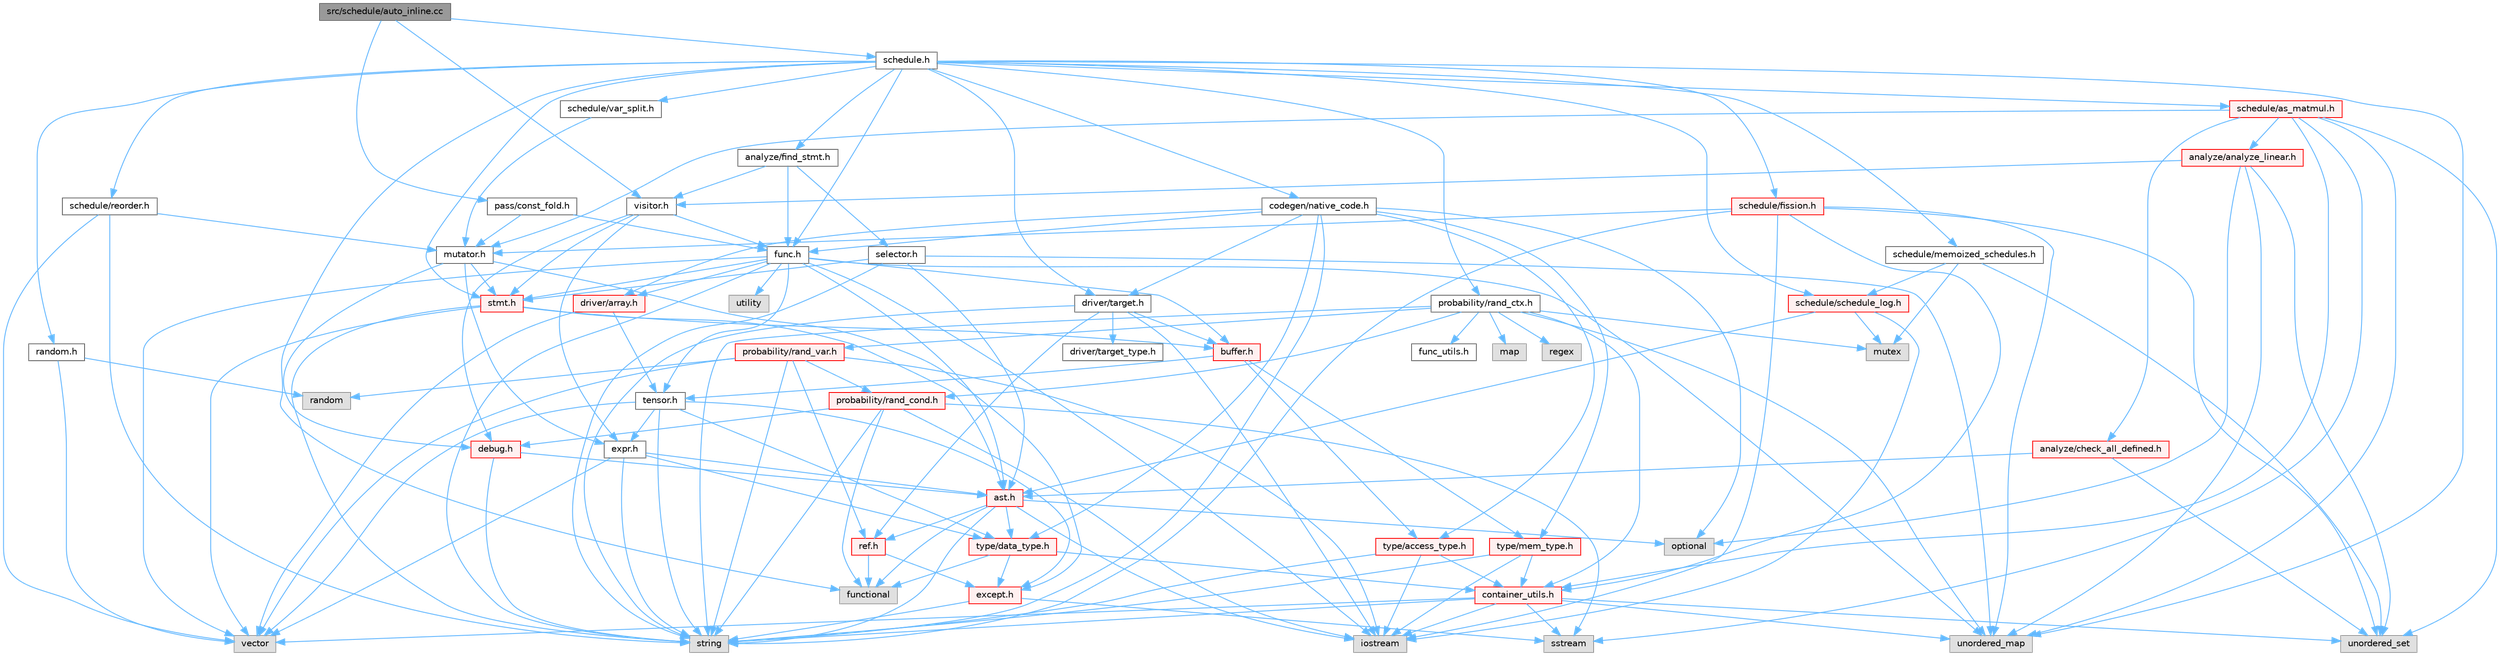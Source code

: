 digraph "src/schedule/auto_inline.cc"
{
 // LATEX_PDF_SIZE
  bgcolor="transparent";
  edge [fontname=Helvetica,fontsize=10,labelfontname=Helvetica,labelfontsize=10];
  node [fontname=Helvetica,fontsize=10,shape=box,height=0.2,width=0.4];
  Node1 [label="src/schedule/auto_inline.cc",height=0.2,width=0.4,color="gray40", fillcolor="grey60", style="filled", fontcolor="black",tooltip=" "];
  Node1 -> Node2 [color="steelblue1",style="solid"];
  Node2 [label="pass/const_fold.h",height=0.2,width=0.4,color="grey40", fillcolor="white", style="filled",URL="$const__fold_8h.html",tooltip=" "];
  Node2 -> Node3 [color="steelblue1",style="solid"];
  Node3 [label="func.h",height=0.2,width=0.4,color="grey40", fillcolor="white", style="filled",URL="$func_8h.html",tooltip=" "];
  Node3 -> Node4 [color="steelblue1",style="solid"];
  Node4 [label="iostream",height=0.2,width=0.4,color="grey60", fillcolor="#E0E0E0", style="filled",tooltip=" "];
  Node3 -> Node5 [color="steelblue1",style="solid"];
  Node5 [label="string",height=0.2,width=0.4,color="grey60", fillcolor="#E0E0E0", style="filled",tooltip=" "];
  Node3 -> Node6 [color="steelblue1",style="solid"];
  Node6 [label="unordered_map",height=0.2,width=0.4,color="grey60", fillcolor="#E0E0E0", style="filled",tooltip=" "];
  Node3 -> Node7 [color="steelblue1",style="solid"];
  Node7 [label="utility",height=0.2,width=0.4,color="grey60", fillcolor="#E0E0E0", style="filled",tooltip=" "];
  Node3 -> Node8 [color="steelblue1",style="solid"];
  Node8 [label="vector",height=0.2,width=0.4,color="grey60", fillcolor="#E0E0E0", style="filled",tooltip=" "];
  Node3 -> Node9 [color="steelblue1",style="solid"];
  Node9 [label="ast.h",height=0.2,width=0.4,color="red", fillcolor="#FFF0F0", style="filled",URL="$ast_8h.html",tooltip=" "];
  Node9 -> Node11 [color="steelblue1",style="solid"];
  Node11 [label="functional",height=0.2,width=0.4,color="grey60", fillcolor="#E0E0E0", style="filled",tooltip=" "];
  Node9 -> Node4 [color="steelblue1",style="solid"];
  Node9 -> Node12 [color="steelblue1",style="solid"];
  Node12 [label="optional",height=0.2,width=0.4,color="grey60", fillcolor="#E0E0E0", style="filled",tooltip=" "];
  Node9 -> Node5 [color="steelblue1",style="solid"];
  Node9 -> Node19 [color="steelblue1",style="solid"];
  Node19 [label="ref.h",height=0.2,width=0.4,color="red", fillcolor="#FFF0F0", style="filled",URL="$ref_8h.html",tooltip=" "];
  Node19 -> Node11 [color="steelblue1",style="solid"];
  Node19 -> Node25 [color="steelblue1",style="solid"];
  Node25 [label="except.h",height=0.2,width=0.4,color="red", fillcolor="#FFF0F0", style="filled",URL="$except_8h.html",tooltip=" "];
  Node25 -> Node26 [color="steelblue1",style="solid"];
  Node26 [label="sstream",height=0.2,width=0.4,color="grey60", fillcolor="#E0E0E0", style="filled",tooltip=" "];
  Node25 -> Node5 [color="steelblue1",style="solid"];
  Node9 -> Node30 [color="steelblue1",style="solid"];
  Node30 [label="type/data_type.h",height=0.2,width=0.4,color="red", fillcolor="#FFF0F0", style="filled",URL="$data__type_8h.html",tooltip=" "];
  Node30 -> Node11 [color="steelblue1",style="solid"];
  Node30 -> Node32 [color="steelblue1",style="solid"];
  Node32 [label="container_utils.h",height=0.2,width=0.4,color="red", fillcolor="#FFF0F0", style="filled",URL="$container__utils_8h.html",tooltip=" "];
  Node32 -> Node4 [color="steelblue1",style="solid"];
  Node32 -> Node26 [color="steelblue1",style="solid"];
  Node32 -> Node5 [color="steelblue1",style="solid"];
  Node32 -> Node6 [color="steelblue1",style="solid"];
  Node32 -> Node17 [color="steelblue1",style="solid"];
  Node17 [label="unordered_set",height=0.2,width=0.4,color="grey60", fillcolor="#E0E0E0", style="filled",tooltip=" "];
  Node32 -> Node8 [color="steelblue1",style="solid"];
  Node30 -> Node25 [color="steelblue1",style="solid"];
  Node3 -> Node39 [color="steelblue1",style="solid"];
  Node39 [label="buffer.h",height=0.2,width=0.4,color="red", fillcolor="#FFF0F0", style="filled",URL="$buffer_8h.html",tooltip=" "];
  Node39 -> Node40 [color="steelblue1",style="solid"];
  Node40 [label="tensor.h",height=0.2,width=0.4,color="grey40", fillcolor="white", style="filled",URL="$tensor_8h.html",tooltip=" "];
  Node40 -> Node5 [color="steelblue1",style="solid"];
  Node40 -> Node8 [color="steelblue1",style="solid"];
  Node40 -> Node25 [color="steelblue1",style="solid"];
  Node40 -> Node41 [color="steelblue1",style="solid"];
  Node41 [label="expr.h",height=0.2,width=0.4,color="grey40", fillcolor="white", style="filled",URL="$expr_8h.html",tooltip=" "];
  Node41 -> Node5 [color="steelblue1",style="solid"];
  Node41 -> Node8 [color="steelblue1",style="solid"];
  Node41 -> Node9 [color="steelblue1",style="solid"];
  Node41 -> Node30 [color="steelblue1",style="solid"];
  Node40 -> Node30 [color="steelblue1",style="solid"];
  Node39 -> Node42 [color="steelblue1",style="solid"];
  Node42 [label="type/access_type.h",height=0.2,width=0.4,color="red", fillcolor="#FFF0F0", style="filled",URL="$access__type_8h.html",tooltip=" "];
  Node42 -> Node4 [color="steelblue1",style="solid"];
  Node42 -> Node5 [color="steelblue1",style="solid"];
  Node42 -> Node32 [color="steelblue1",style="solid"];
  Node39 -> Node43 [color="steelblue1",style="solid"];
  Node43 [label="type/mem_type.h",height=0.2,width=0.4,color="red", fillcolor="#FFF0F0", style="filled",URL="$mem__type_8h.html",tooltip=" "];
  Node43 -> Node4 [color="steelblue1",style="solid"];
  Node43 -> Node5 [color="steelblue1",style="solid"];
  Node43 -> Node32 [color="steelblue1",style="solid"];
  Node3 -> Node44 [color="steelblue1",style="solid"];
  Node44 [label="driver/array.h",height=0.2,width=0.4,color="red", fillcolor="#FFF0F0", style="filled",URL="$array_8h.html",tooltip=" "];
  Node44 -> Node8 [color="steelblue1",style="solid"];
  Node44 -> Node40 [color="steelblue1",style="solid"];
  Node3 -> Node48 [color="steelblue1",style="solid"];
  Node48 [label="stmt.h",height=0.2,width=0.4,color="red", fillcolor="#FFF0F0", style="filled",URL="$stmt_8h.html",tooltip=" "];
  Node48 -> Node5 [color="steelblue1",style="solid"];
  Node48 -> Node8 [color="steelblue1",style="solid"];
  Node48 -> Node9 [color="steelblue1",style="solid"];
  Node48 -> Node39 [color="steelblue1",style="solid"];
  Node3 -> Node40 [color="steelblue1",style="solid"];
  Node2 -> Node54 [color="steelblue1",style="solid"];
  Node54 [label="mutator.h",height=0.2,width=0.4,color="grey40", fillcolor="white", style="filled",URL="$mutator_8h.html",tooltip=" "];
  Node54 -> Node55 [color="steelblue1",style="solid"];
  Node55 [label="debug.h",height=0.2,width=0.4,color="red", fillcolor="#FFF0F0", style="filled",URL="$debug_8h.html",tooltip=" "];
  Node55 -> Node5 [color="steelblue1",style="solid"];
  Node55 -> Node9 [color="steelblue1",style="solid"];
  Node54 -> Node25 [color="steelblue1",style="solid"];
  Node54 -> Node41 [color="steelblue1",style="solid"];
  Node54 -> Node48 [color="steelblue1",style="solid"];
  Node1 -> Node59 [color="steelblue1",style="solid"];
  Node59 [label="schedule.h",height=0.2,width=0.4,color="grey40", fillcolor="white", style="filled",URL="$schedule_8h.html",tooltip=" "];
  Node59 -> Node11 [color="steelblue1",style="solid"];
  Node59 -> Node6 [color="steelblue1",style="solid"];
  Node59 -> Node60 [color="steelblue1",style="solid"];
  Node60 [label="analyze/find_stmt.h",height=0.2,width=0.4,color="grey40", fillcolor="white", style="filled",URL="$find__stmt_8h.html",tooltip=" "];
  Node60 -> Node3 [color="steelblue1",style="solid"];
  Node60 -> Node61 [color="steelblue1",style="solid"];
  Node61 [label="selector.h",height=0.2,width=0.4,color="grey40", fillcolor="white", style="filled",URL="$selector_8h.html",tooltip=" "];
  Node61 -> Node5 [color="steelblue1",style="solid"];
  Node61 -> Node6 [color="steelblue1",style="solid"];
  Node61 -> Node9 [color="steelblue1",style="solid"];
  Node61 -> Node48 [color="steelblue1",style="solid"];
  Node60 -> Node62 [color="steelblue1",style="solid"];
  Node62 [label="visitor.h",height=0.2,width=0.4,color="grey40", fillcolor="white", style="filled",URL="$visitor_8h.html",tooltip=" "];
  Node62 -> Node55 [color="steelblue1",style="solid"];
  Node62 -> Node41 [color="steelblue1",style="solid"];
  Node62 -> Node3 [color="steelblue1",style="solid"];
  Node62 -> Node48 [color="steelblue1",style="solid"];
  Node59 -> Node63 [color="steelblue1",style="solid"];
  Node63 [label="codegen/native_code.h",height=0.2,width=0.4,color="grey40", fillcolor="white", style="filled",URL="$native__code_8h.html",tooltip=" "];
  Node63 -> Node12 [color="steelblue1",style="solid"];
  Node63 -> Node5 [color="steelblue1",style="solid"];
  Node63 -> Node44 [color="steelblue1",style="solid"];
  Node63 -> Node46 [color="steelblue1",style="solid"];
  Node46 [label="driver/target.h",height=0.2,width=0.4,color="grey40", fillcolor="white", style="filled",URL="$target_8h.html",tooltip=" "];
  Node46 -> Node4 [color="steelblue1",style="solid"];
  Node46 -> Node5 [color="steelblue1",style="solid"];
  Node46 -> Node39 [color="steelblue1",style="solid"];
  Node46 -> Node47 [color="steelblue1",style="solid"];
  Node47 [label="driver/target_type.h",height=0.2,width=0.4,color="grey40", fillcolor="white", style="filled",URL="$target__type_8h.html",tooltip=" "];
  Node46 -> Node19 [color="steelblue1",style="solid"];
  Node63 -> Node3 [color="steelblue1",style="solid"];
  Node63 -> Node42 [color="steelblue1",style="solid"];
  Node63 -> Node30 [color="steelblue1",style="solid"];
  Node63 -> Node43 [color="steelblue1",style="solid"];
  Node59 -> Node46 [color="steelblue1",style="solid"];
  Node59 -> Node3 [color="steelblue1",style="solid"];
  Node59 -> Node64 [color="steelblue1",style="solid"];
  Node64 [label="probability/rand_ctx.h",height=0.2,width=0.4,color="grey40", fillcolor="white", style="filled",URL="$rand__ctx_8h.html",tooltip=" "];
  Node64 -> Node65 [color="steelblue1",style="solid"];
  Node65 [label="map",height=0.2,width=0.4,color="grey60", fillcolor="#E0E0E0", style="filled",tooltip=" "];
  Node64 -> Node57 [color="steelblue1",style="solid"];
  Node57 [label="mutex",height=0.2,width=0.4,color="grey60", fillcolor="#E0E0E0", style="filled",tooltip=" "];
  Node64 -> Node66 [color="steelblue1",style="solid"];
  Node66 [label="regex",height=0.2,width=0.4,color="grey60", fillcolor="#E0E0E0", style="filled",tooltip=" "];
  Node64 -> Node5 [color="steelblue1",style="solid"];
  Node64 -> Node6 [color="steelblue1",style="solid"];
  Node64 -> Node32 [color="steelblue1",style="solid"];
  Node64 -> Node18 [color="steelblue1",style="solid"];
  Node18 [label="func_utils.h",height=0.2,width=0.4,color="grey40", fillcolor="white", style="filled",URL="$func__utils_8h.html",tooltip=" "];
  Node64 -> Node67 [color="steelblue1",style="solid"];
  Node67 [label="probability/rand_cond.h",height=0.2,width=0.4,color="red", fillcolor="#FFF0F0", style="filled",URL="$rand__cond_8h.html",tooltip=" "];
  Node67 -> Node11 [color="steelblue1",style="solid"];
  Node67 -> Node4 [color="steelblue1",style="solid"];
  Node67 -> Node26 [color="steelblue1",style="solid"];
  Node67 -> Node5 [color="steelblue1",style="solid"];
  Node67 -> Node55 [color="steelblue1",style="solid"];
  Node64 -> Node71 [color="steelblue1",style="solid"];
  Node71 [label="probability/rand_var.h",height=0.2,width=0.4,color="red", fillcolor="#FFF0F0", style="filled",URL="$rand__var_8h.html",tooltip=" "];
  Node71 -> Node4 [color="steelblue1",style="solid"];
  Node71 -> Node72 [color="steelblue1",style="solid"];
  Node72 [label="random",height=0.2,width=0.4,color="grey60", fillcolor="#E0E0E0", style="filled",tooltip=" "];
  Node71 -> Node5 [color="steelblue1",style="solid"];
  Node71 -> Node8 [color="steelblue1",style="solid"];
  Node71 -> Node67 [color="steelblue1",style="solid"];
  Node71 -> Node19 [color="steelblue1",style="solid"];
  Node59 -> Node73 [color="steelblue1",style="solid"];
  Node73 [label="random.h",height=0.2,width=0.4,color="grey40", fillcolor="white", style="filled",URL="$random_8h.html",tooltip=" "];
  Node73 -> Node72 [color="steelblue1",style="solid"];
  Node73 -> Node8 [color="steelblue1",style="solid"];
  Node59 -> Node74 [color="steelblue1",style="solid"];
  Node74 [label="schedule/as_matmul.h",height=0.2,width=0.4,color="red", fillcolor="#FFF0F0", style="filled",URL="$as__matmul_8h.html",tooltip=" "];
  Node74 -> Node26 [color="steelblue1",style="solid"];
  Node74 -> Node6 [color="steelblue1",style="solid"];
  Node74 -> Node17 [color="steelblue1",style="solid"];
  Node74 -> Node75 [color="steelblue1",style="solid"];
  Node75 [label="analyze/analyze_linear.h",height=0.2,width=0.4,color="red", fillcolor="#FFF0F0", style="filled",URL="$analyze__linear_8h.html",tooltip=" "];
  Node75 -> Node12 [color="steelblue1",style="solid"];
  Node75 -> Node6 [color="steelblue1",style="solid"];
  Node75 -> Node17 [color="steelblue1",style="solid"];
  Node75 -> Node62 [color="steelblue1",style="solid"];
  Node74 -> Node79 [color="steelblue1",style="solid"];
  Node79 [label="analyze/check_all_defined.h",height=0.2,width=0.4,color="red", fillcolor="#FFF0F0", style="filled",URL="$check__all__defined_8h.html",tooltip=" "];
  Node79 -> Node17 [color="steelblue1",style="solid"];
  Node79 -> Node9 [color="steelblue1",style="solid"];
  Node74 -> Node32 [color="steelblue1",style="solid"];
  Node74 -> Node54 [color="steelblue1",style="solid"];
  Node59 -> Node82 [color="steelblue1",style="solid"];
  Node82 [label="schedule/fission.h",height=0.2,width=0.4,color="red", fillcolor="#FFF0F0", style="filled",URL="$fission_8h.html",tooltip=" "];
  Node82 -> Node4 [color="steelblue1",style="solid"];
  Node82 -> Node5 [color="steelblue1",style="solid"];
  Node82 -> Node6 [color="steelblue1",style="solid"];
  Node82 -> Node17 [color="steelblue1",style="solid"];
  Node82 -> Node32 [color="steelblue1",style="solid"];
  Node82 -> Node54 [color="steelblue1",style="solid"];
  Node59 -> Node83 [color="steelblue1",style="solid"];
  Node83 [label="schedule/memoized_schedules.h",height=0.2,width=0.4,color="grey40", fillcolor="white", style="filled",URL="$memoized__schedules_8h.html",tooltip=" "];
  Node83 -> Node57 [color="steelblue1",style="solid"];
  Node83 -> Node17 [color="steelblue1",style="solid"];
  Node83 -> Node84 [color="steelblue1",style="solid"];
  Node84 [label="schedule/schedule_log.h",height=0.2,width=0.4,color="red", fillcolor="#FFF0F0", style="filled",URL="$schedule__log_8h.html",tooltip=" "];
  Node84 -> Node4 [color="steelblue1",style="solid"];
  Node84 -> Node57 [color="steelblue1",style="solid"];
  Node84 -> Node9 [color="steelblue1",style="solid"];
  Node59 -> Node86 [color="steelblue1",style="solid"];
  Node86 [label="schedule/reorder.h",height=0.2,width=0.4,color="grey40", fillcolor="white", style="filled",URL="$reorder_8h.html",tooltip=" "];
  Node86 -> Node5 [color="steelblue1",style="solid"];
  Node86 -> Node8 [color="steelblue1",style="solid"];
  Node86 -> Node54 [color="steelblue1",style="solid"];
  Node59 -> Node84 [color="steelblue1",style="solid"];
  Node59 -> Node87 [color="steelblue1",style="solid"];
  Node87 [label="schedule/var_split.h",height=0.2,width=0.4,color="grey40", fillcolor="white", style="filled",URL="$var__split_8h.html",tooltip=" "];
  Node87 -> Node54 [color="steelblue1",style="solid"];
  Node59 -> Node48 [color="steelblue1",style="solid"];
  Node1 -> Node62 [color="steelblue1",style="solid"];
}

